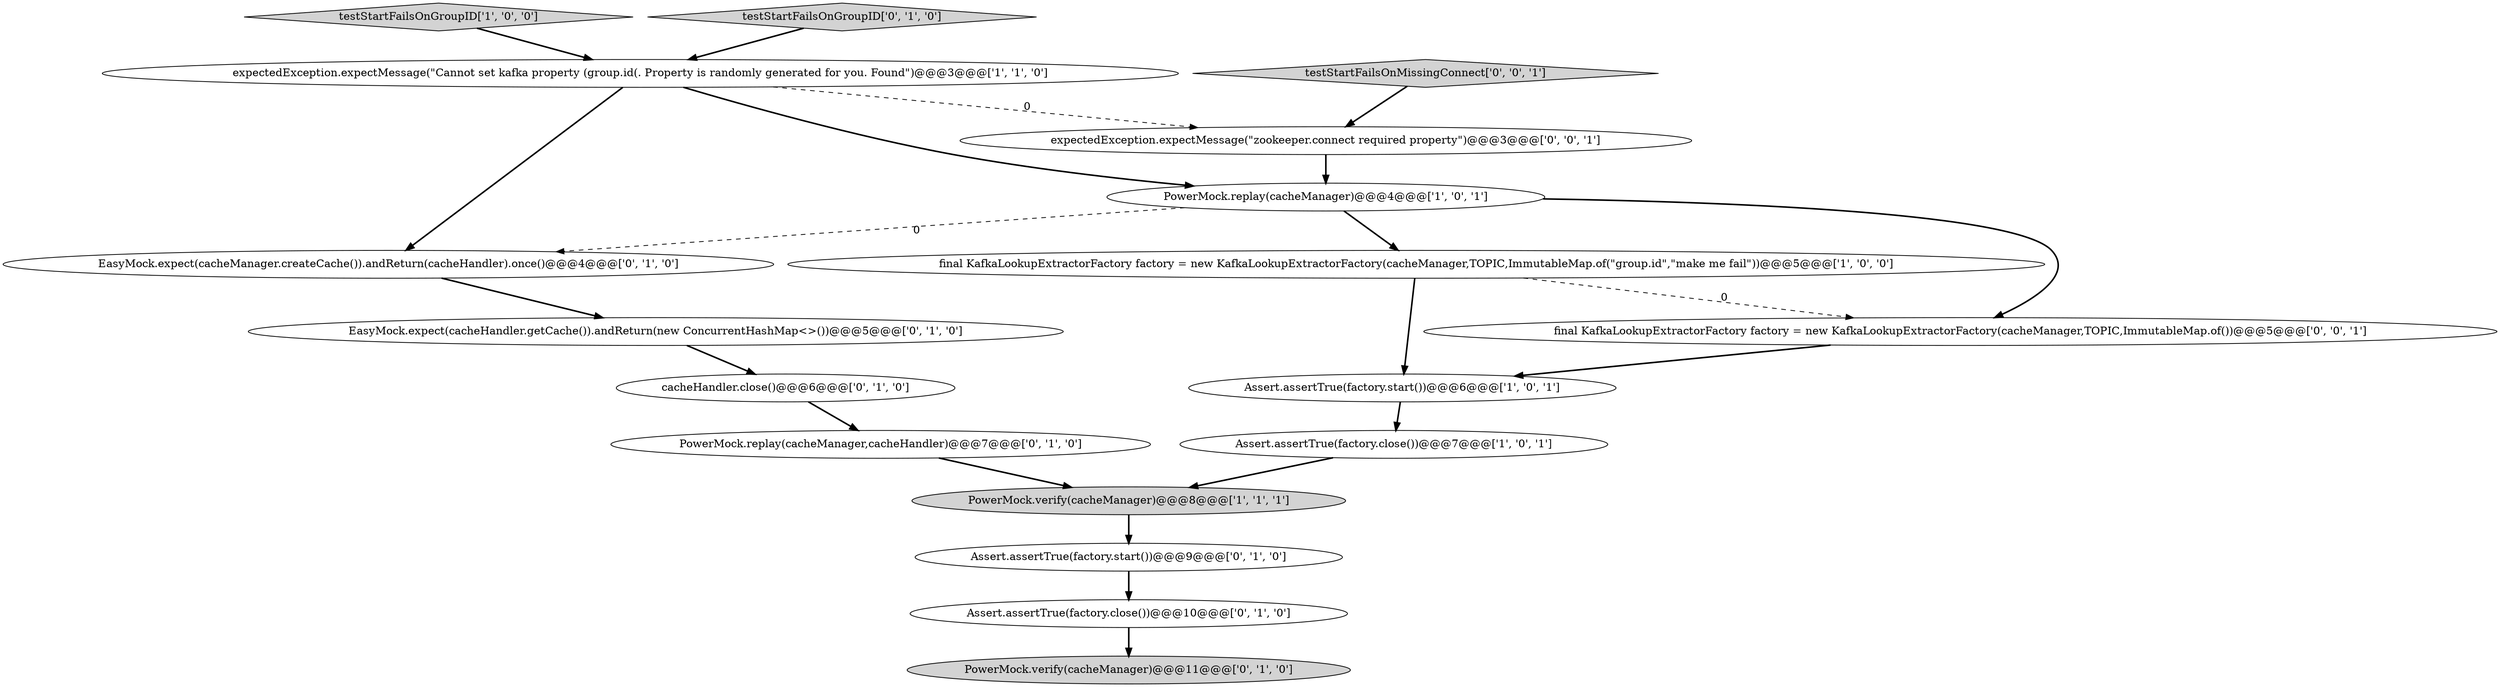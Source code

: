 digraph {
2 [style = filled, label = "Assert.assertTrue(factory.start())@@@6@@@['1', '0', '1']", fillcolor = white, shape = ellipse image = "AAA0AAABBB1BBB"];
5 [style = filled, label = "testStartFailsOnGroupID['1', '0', '0']", fillcolor = lightgray, shape = diamond image = "AAA0AAABBB1BBB"];
7 [style = filled, label = "Assert.assertTrue(factory.start())@@@9@@@['0', '1', '0']", fillcolor = white, shape = ellipse image = "AAA0AAABBB2BBB"];
3 [style = filled, label = "expectedException.expectMessage(\"Cannot set kafka property (group.id(. Property is randomly generated for you. Found\")@@@3@@@['1', '1', '0']", fillcolor = white, shape = ellipse image = "AAA0AAABBB1BBB"];
8 [style = filled, label = "PowerMock.replay(cacheManager,cacheHandler)@@@7@@@['0', '1', '0']", fillcolor = white, shape = ellipse image = "AAA1AAABBB2BBB"];
9 [style = filled, label = "Assert.assertTrue(factory.close())@@@10@@@['0', '1', '0']", fillcolor = white, shape = ellipse image = "AAA0AAABBB2BBB"];
10 [style = filled, label = "EasyMock.expect(cacheManager.createCache()).andReturn(cacheHandler).once()@@@4@@@['0', '1', '0']", fillcolor = white, shape = ellipse image = "AAA1AAABBB2BBB"];
0 [style = filled, label = "Assert.assertTrue(factory.close())@@@7@@@['1', '0', '1']", fillcolor = white, shape = ellipse image = "AAA0AAABBB1BBB"];
13 [style = filled, label = "cacheHandler.close()@@@6@@@['0', '1', '0']", fillcolor = white, shape = ellipse image = "AAA1AAABBB2BBB"];
14 [style = filled, label = "testStartFailsOnGroupID['0', '1', '0']", fillcolor = lightgray, shape = diamond image = "AAA0AAABBB2BBB"];
16 [style = filled, label = "expectedException.expectMessage(\"zookeeper.connect required property\")@@@3@@@['0', '0', '1']", fillcolor = white, shape = ellipse image = "AAA0AAABBB3BBB"];
17 [style = filled, label = "final KafkaLookupExtractorFactory factory = new KafkaLookupExtractorFactory(cacheManager,TOPIC,ImmutableMap.of())@@@5@@@['0', '0', '1']", fillcolor = white, shape = ellipse image = "AAA0AAABBB3BBB"];
6 [style = filled, label = "final KafkaLookupExtractorFactory factory = new KafkaLookupExtractorFactory(cacheManager,TOPIC,ImmutableMap.of(\"group.id\",\"make me fail\"))@@@5@@@['1', '0', '0']", fillcolor = white, shape = ellipse image = "AAA0AAABBB1BBB"];
4 [style = filled, label = "PowerMock.verify(cacheManager)@@@8@@@['1', '1', '1']", fillcolor = lightgray, shape = ellipse image = "AAA0AAABBB1BBB"];
11 [style = filled, label = "PowerMock.verify(cacheManager)@@@11@@@['0', '1', '0']", fillcolor = lightgray, shape = ellipse image = "AAA0AAABBB2BBB"];
15 [style = filled, label = "testStartFailsOnMissingConnect['0', '0', '1']", fillcolor = lightgray, shape = diamond image = "AAA0AAABBB3BBB"];
12 [style = filled, label = "EasyMock.expect(cacheHandler.getCache()).andReturn(new ConcurrentHashMap<>())@@@5@@@['0', '1', '0']", fillcolor = white, shape = ellipse image = "AAA1AAABBB2BBB"];
1 [style = filled, label = "PowerMock.replay(cacheManager)@@@4@@@['1', '0', '1']", fillcolor = white, shape = ellipse image = "AAA0AAABBB1BBB"];
3->10 [style = bold, label=""];
0->4 [style = bold, label=""];
4->7 [style = bold, label=""];
9->11 [style = bold, label=""];
14->3 [style = bold, label=""];
8->4 [style = bold, label=""];
3->16 [style = dashed, label="0"];
7->9 [style = bold, label=""];
6->17 [style = dashed, label="0"];
1->6 [style = bold, label=""];
6->2 [style = bold, label=""];
3->1 [style = bold, label=""];
12->13 [style = bold, label=""];
10->12 [style = bold, label=""];
16->1 [style = bold, label=""];
1->17 [style = bold, label=""];
1->10 [style = dashed, label="0"];
15->16 [style = bold, label=""];
2->0 [style = bold, label=""];
5->3 [style = bold, label=""];
13->8 [style = bold, label=""];
17->2 [style = bold, label=""];
}
